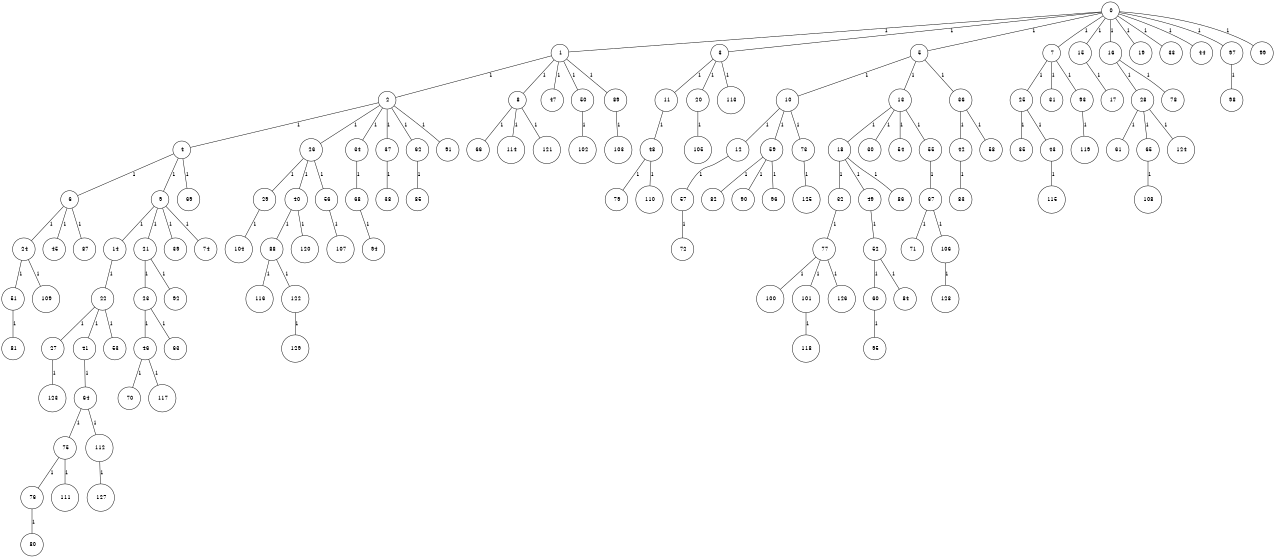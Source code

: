graph G {
size="8.5,11;"
ratio = "expand;"
fixedsize="true;"
overlap="scale;"
node[shape=circle,width=.12,hight=.12,fontsize=12]
edge[fontsize=12]

0[label=" 0" color=black, pos="1.7221591,1.6559389!"];
1[label=" 1" color=black, pos="0.29978648,2.481415!"];
2[label=" 2" color=black, pos="1.6425802,0.4699144!"];
3[label=" 3" color=black, pos="0.35917879,1.4103661!"];
4[label=" 4" color=black, pos="2.7974807,2.0600664!"];
5[label=" 5" color=black, pos="2.2630258,1.4142121!"];
6[label=" 6" color=black, pos="1.8316934,0.37704705!"];
7[label=" 7" color=black, pos="1.1962968,0.02972292!"];
8[label=" 8" color=black, pos="1.9871527,0.57048828!"];
9[label=" 9" color=black, pos="2.3634373,0.10769279!"];
10[label=" 10" color=black, pos="2.1690055,1.4884518!"];
11[label=" 11" color=black, pos="1.1497861,2.3351479!"];
12[label=" 12" color=black, pos="2.0798163,2.964483!"];
13[label=" 13" color=black, pos="1.2161817,0.58734885!"];
14[label=" 14" color=black, pos="0.15742064,0.88255089!"];
15[label=" 15" color=black, pos="1.1068501,1.2721734!"];
16[label=" 16" color=black, pos="1.5979356,2.3809421!"];
17[label=" 17" color=black, pos="2.894565,2.9673905!"];
18[label=" 18" color=black, pos="0.066242045,0.59175484!"];
19[label=" 19" color=black, pos="1.3546602,2.163295!"];
20[label=" 20" color=black, pos="2.3221171,0.77731861!"];
21[label=" 21" color=black, pos="2.5064731,1.5861738!"];
22[label=" 22" color=black, pos="2.3290634,1.0176112!"];
23[label=" 23" color=black, pos="1.3809985,1.5299163!"];
24[label=" 24" color=black, pos="0.13244628,2.9403071!"];
25[label=" 25" color=black, pos="2.3994932,0.090581774!"];
26[label=" 26" color=black, pos="1.36354,0.68176341!"];
27[label=" 27" color=black, pos="0.60923937,1.1526766!"];
28[label=" 28" color=black, pos="1.9728365,0.46965521!"];
29[label=" 29" color=black, pos="1.2946627,0.14320328!"];
30[label=" 30" color=black, pos="2.5245537,1.0596395!"];
31[label=" 31" color=black, pos="1.4505991,1.8844863!"];
32[label=" 32" color=black, pos="2.5004141,0.61005661!"];
33[label=" 33" color=black, pos="1.732491,1.3656425!"];
34[label=" 34" color=black, pos="2.382975,1.8142311!"];
35[label=" 35" color=black, pos="2.8924644,2.9235708!"];
36[label=" 36" color=black, pos="1.896903,1.3446104!"];
37[label=" 37" color=black, pos="0.44905503,2.8152918!"];
38[label=" 38" color=black, pos="0.64862816,1.8791608!"];
39[label=" 39" color=black, pos="2.4644871,2.6822726!"];
40[label=" 40" color=black, pos="0.58844051,0.86480847!"];
41[label=" 41" color=black, pos="2.9929676,0.41696254!"];
42[label=" 42" color=black, pos="0.27785694,1.3681569!"];
43[label=" 43" color=black, pos="0.19810142,0.035622184!"];
44[label=" 44" color=black, pos="1.6849538,1.2865701!"];
45[label=" 45" color=black, pos="1.8680463,0.1076175!"];
46[label=" 46" color=black, pos="2.9767932,2.6159017!"];
47[label=" 47" color=black, pos="2.7504255,0.40618143!"];
48[label=" 48" color=black, pos="0.59050344,2.6597975!"];
49[label=" 49" color=black, pos="2.5014409,0.95941358!"];
50[label=" 50" color=black, pos="2.3079537,0.94961917!"];
51[label=" 51" color=black, pos="2.6192983,2.6010596!"];
52[label=" 52" color=black, pos="1.3654739,1.4382609!"];
53[label=" 53" color=black, pos="2.9894917,2.7501946!"];
54[label=" 54" color=black, pos="1.5326567,0.40756511!"];
55[label=" 55" color=black, pos="1.6642706,0.62194818!"];
56[label=" 56" color=black, pos="1.0847364,1.838245!"];
57[label=" 57" color=black, pos="2.3585058,2.3654752!"];
58[label=" 58" color=black, pos="1.1252291,2.1725147!"];
59[label=" 59" color=black, pos="0.30033569,2.0487794!"];
60[label=" 60" color=black, pos="2.661204,0.89932984!"];
61[label=" 61" color=black, pos="0.03291868,2.6169805!"];
62[label=" 62" color=black, pos="0.015620805,2.8486576!"];
63[label=" 63" color=black, pos="0.83829216,0.93466538!"];
64[label=" 64" color=black, pos="0.75235148,2.5092059!"];
65[label=" 65" color=black, pos="1.570569,0.77731679!"];
66[label=" 66" color=black, pos="2.1897754,1.4403255!"];
67[label=" 67" color=black, pos="2.7234058,1.1559207!"];
68[label=" 68" color=black, pos="1.9761453,2.0353054!"];
69[label=" 69" color=black, pos="0.70477506,1.5746394!"];
70[label=" 70" color=black, pos="1.6768316,0.40028724!"];
71[label=" 71" color=black, pos="2.8939027,0.43815234!"];
72[label=" 72" color=black, pos="1.107863,2.7571115!"];
73[label=" 73" color=black, pos="2.8220393,2.3742302!"];
74[label=" 74" color=black, pos="1.4842597,0.50192584!"];
75[label=" 75" color=black, pos="0.3036607,1.5922752!"];
76[label=" 76" color=black, pos="2.7130971,0.28886993!"];
77[label=" 77" color=black, pos="2.2798666,1.1382681!"];
78[label=" 78" color=black, pos="1.2868062,1.471822!"];
79[label=" 79" color=black, pos="2.8735079,1.8269632!"];
80[label=" 80" color=black, pos="2.8573326,0.65980304!"];
81[label=" 81" color=black, pos="0.11850287,1.6911866!"];
82[label=" 82" color=black, pos="2.848589,0.81042809!"];
83[label=" 83" color=black, pos="2.850959,1.4320556!"];
84[label=" 84" color=black, pos="0.030284021,2.9819284!"];
85[label=" 85" color=black, pos="2.5844349,2.2668489!"];
86[label=" 86" color=black, pos="2.6587518,1.05195!"];
87[label=" 87" color=black, pos="1.6486452,1.5136307!"];
88[label=" 88" color=black, pos="0.4629878,1.1853496!"];
89[label=" 89" color=black, pos="0.20746699,2.1842533!"];
90[label=" 90" color=black, pos="2.0696487,2.2083056!"];
91[label=" 91" color=black, pos="2.3973847,1.4846639!"];
92[label=" 92" color=black, pos="0.36128686,0.73781939!"];
93[label=" 93" color=black, pos="1.5867888,0.81696279!"];
94[label=" 94" color=black, pos="0.74333915,0.77780028!"];
95[label=" 95" color=black, pos="1.747826,1.8979621!"];
96[label=" 96" color=black, pos="2.4648647,2.7923045!"];
97[label=" 97" color=black, pos="0.95984798,0.72838768!"];
98[label=" 98" color=black, pos="1.9712391,1.9501045!"];
99[label=" 99" color=black, pos="1.5770546,1.7962926!"];
100[label=" 100" color=black, pos="1.9013607,2.8840632!"];
101[label=" 101" color=black, pos="2.5387802,0.73369007!"];
102[label=" 102" color=black, pos="0.56993879,0.67410371!"];
103[label=" 103" color=black, pos="0.80292133,0.5285786!"];
104[label=" 104" color=black, pos="2.6553775,0.94011777!"];
105[label=" 105" color=black, pos="2.2974409,1.6447222!"];
106[label=" 106" color=black, pos="1.6051988,1.6373038!"];
107[label=" 107" color=black, pos="0.029595093,2.1205948!"];
108[label=" 108" color=black, pos="1.9677083,2.4191053!"];
109[label=" 109" color=black, pos="1.705684,1.7886079!"];
110[label=" 110" color=black, pos="1.6642858,0.59338756!"];
111[label=" 111" color=black, pos="1.0347774,1.7349932!"];
112[label=" 112" color=black, pos="1.4428493,0.30538044!"];
113[label=" 113" color=black, pos="0.34361637,2.0089701!"];
114[label=" 114" color=black, pos="2.5449293,2.1310685!"];
115[label=" 115" color=black, pos="2.0798703,2.5054803!"];
116[label=" 116" color=black, pos="0.25632136,1.5540671!"];
117[label=" 117" color=black, pos="2.077381,0.2376281!"];
118[label=" 118" color=black, pos="2.8053866,2.2088739!"];
119[label=" 119" color=black, pos="1.9529818,1.5303189!"];
120[label=" 120" color=black, pos="1.6189779,1.1361212!"];
121[label=" 121" color=black, pos="1.785802,2.9114094!"];
122[label=" 122" color=black, pos="1.7913652,0.90525578!"];
123[label=" 123" color=black, pos="2.2941413,1.918814!"];
124[label=" 124" color=black, pos="2.3353216,2.512468!"];
125[label=" 125" color=black, pos="0.81555605,2.1543694!"];
126[label=" 126" color=black, pos="1.5811118,1.4611066!"];
127[label=" 127" color=black, pos="1.3071103,1.9299247!"];
128[label=" 128" color=black, pos="2.8271249,0.88868249!"];
129[label=" 129" color=black, pos="1.2111372,2.9436582!"];
0--1[label="1"]
0--3[label="1"]
0--5[label="1"]
0--7[label="1"]
0--15[label="1"]
0--16[label="1"]
0--19[label="1"]
0--33[label="1"]
0--44[label="1"]
0--97[label="1"]
0--99[label="1"]
1--2[label="1"]
1--8[label="1"]
1--47[label="1"]
1--50[label="1"]
1--89[label="1"]
2--4[label="1"]
2--26[label="1"]
2--34[label="1"]
2--37[label="1"]
2--62[label="1"]
2--91[label="1"]
3--11[label="1"]
3--20[label="1"]
3--113[label="1"]
4--6[label="1"]
4--9[label="1"]
4--69[label="1"]
5--10[label="1"]
5--13[label="1"]
5--36[label="1"]
6--24[label="1"]
6--45[label="1"]
6--87[label="1"]
7--25[label="1"]
7--31[label="1"]
7--93[label="1"]
8--66[label="1"]
8--114[label="1"]
8--121[label="1"]
9--14[label="1"]
9--21[label="1"]
9--39[label="1"]
9--74[label="1"]
10--12[label="1"]
10--59[label="1"]
10--73[label="1"]
11--48[label="1"]
12--57[label="1"]
13--18[label="1"]
13--30[label="1"]
13--54[label="1"]
13--55[label="1"]
14--22[label="1"]
15--17[label="1"]
16--28[label="1"]
16--78[label="1"]
18--32[label="1"]
18--49[label="1"]
18--86[label="1"]
20--105[label="1"]
21--23[label="1"]
21--92[label="1"]
22--27[label="1"]
22--41[label="1"]
22--53[label="1"]
23--46[label="1"]
23--63[label="1"]
24--51[label="1"]
24--109[label="1"]
25--35[label="1"]
25--43[label="1"]
26--29[label="1"]
26--40[label="1"]
26--56[label="1"]
27--123[label="1"]
28--61[label="1"]
28--65[label="1"]
28--124[label="1"]
29--104[label="1"]
32--77[label="1"]
34--68[label="1"]
36--42[label="1"]
36--58[label="1"]
37--38[label="1"]
40--88[label="1"]
40--120[label="1"]
41--64[label="1"]
42--83[label="1"]
43--115[label="1"]
46--70[label="1"]
46--117[label="1"]
48--79[label="1"]
48--110[label="1"]
49--52[label="1"]
50--102[label="1"]
51--81[label="1"]
52--60[label="1"]
52--84[label="1"]
55--67[label="1"]
56--107[label="1"]
57--72[label="1"]
59--82[label="1"]
59--90[label="1"]
59--96[label="1"]
60--95[label="1"]
62--85[label="1"]
64--75[label="1"]
64--112[label="1"]
65--108[label="1"]
67--71[label="1"]
67--106[label="1"]
68--94[label="1"]
73--125[label="1"]
75--76[label="1"]
75--111[label="1"]
76--80[label="1"]
77--100[label="1"]
77--101[label="1"]
77--126[label="1"]
88--116[label="1"]
88--122[label="1"]
89--103[label="1"]
93--119[label="1"]
97--98[label="1"]
101--118[label="1"]
106--128[label="1"]
112--127[label="1"]
122--129[label="1"]

}
